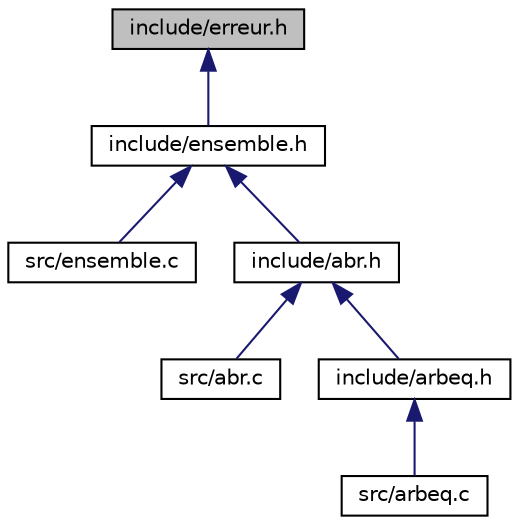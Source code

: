 digraph "include/erreur.h"
{
  edge [fontname="Helvetica",fontsize="10",labelfontname="Helvetica",labelfontsize="10"];
  node [fontname="Helvetica",fontsize="10",shape=record];
  Node1 [label="include/erreur.h",height=0.2,width=0.4,color="black", fillcolor="grey75", style="filled", fontcolor="black"];
  Node1 -> Node2 [dir="back",color="midnightblue",fontsize="10",style="solid",fontname="Helvetica"];
  Node2 [label="include/ensemble.h",height=0.2,width=0.4,color="black", fillcolor="white", style="filled",URL="$ensemble_8h.html"];
  Node2 -> Node3 [dir="back",color="midnightblue",fontsize="10",style="solid",fontname="Helvetica"];
  Node3 [label="src/ensemble.c",height=0.2,width=0.4,color="black", fillcolor="white", style="filled",URL="$ensemble_8c.html"];
  Node2 -> Node4 [dir="back",color="midnightblue",fontsize="10",style="solid",fontname="Helvetica"];
  Node4 [label="include/abr.h",height=0.2,width=0.4,color="black", fillcolor="white", style="filled",URL="$abr_8h.html"];
  Node4 -> Node5 [dir="back",color="midnightblue",fontsize="10",style="solid",fontname="Helvetica"];
  Node5 [label="src/abr.c",height=0.2,width=0.4,color="black", fillcolor="white", style="filled",URL="$abr_8c.html"];
  Node4 -> Node6 [dir="back",color="midnightblue",fontsize="10",style="solid",fontname="Helvetica"];
  Node6 [label="include/arbeq.h",height=0.2,width=0.4,color="black", fillcolor="white", style="filled",URL="$arbeq_8h.html"];
  Node6 -> Node7 [dir="back",color="midnightblue",fontsize="10",style="solid",fontname="Helvetica"];
  Node7 [label="src/arbeq.c",height=0.2,width=0.4,color="black", fillcolor="white", style="filled",URL="$arbeq_8c.html"];
}
